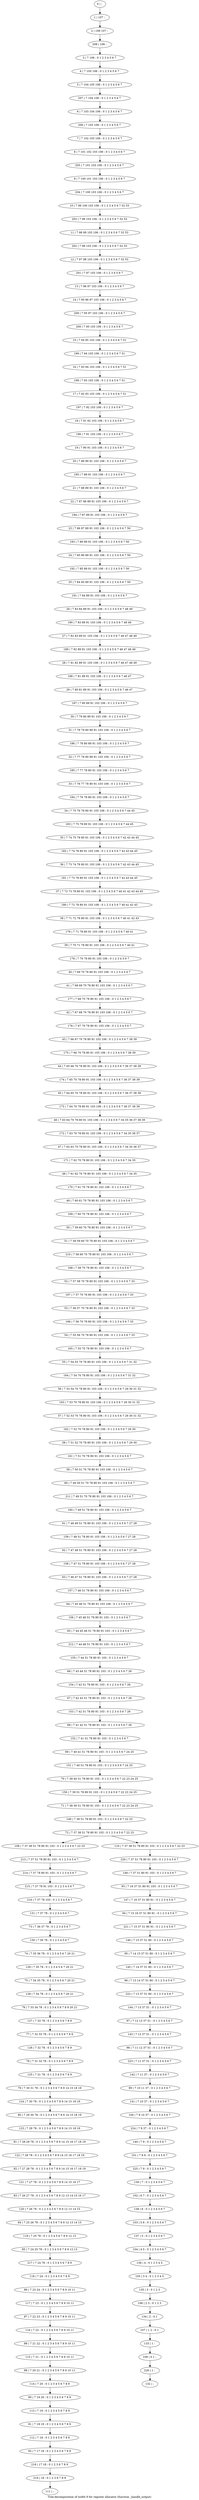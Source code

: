 digraph G {
graph [label="Tree-decomposition of width 9 for register allocator (function _handle_output)"]
0[label="0 | : "];
1[label="1 | 107 : "];
2[label="2 | 106 107 : "];
3[label="3 | 7 106 : 0 1 2 3 4 5 6 7 "];
4[label="4 | 7 105 106 : 0 1 2 3 4 5 6 7 "];
5[label="5 | 7 104 105 106 : 0 1 2 3 4 5 6 7 "];
6[label="6 | 7 103 104 106 : 0 1 2 3 4 5 6 7 "];
7[label="7 | 7 102 103 106 : 0 1 2 3 4 5 6 7 "];
8[label="8 | 7 101 102 103 106 : 0 1 2 3 4 5 6 7 "];
9[label="9 | 7 100 101 103 106 : 0 1 2 3 4 5 6 7 "];
10[label="10 | 7 99 100 103 106 : 0 1 2 3 4 5 6 7 52 53 "];
11[label="11 | 7 98 99 103 106 : 0 1 2 3 4 5 6 7 52 53 "];
12[label="12 | 7 97 98 103 106 : 0 1 2 3 4 5 6 7 52 53 "];
13[label="13 | 7 96 97 103 106 : 0 1 2 3 4 5 6 7 "];
14[label="14 | 7 95 96 97 103 106 : 0 1 2 3 4 5 6 7 "];
15[label="15 | 7 94 95 103 106 : 0 1 2 3 4 5 6 7 51 "];
16[label="16 | 7 93 94 103 106 : 0 1 2 3 4 5 6 7 51 "];
17[label="17 | 7 92 93 103 106 : 0 1 2 3 4 5 6 7 51 "];
18[label="18 | 7 91 92 103 106 : 0 1 2 3 4 5 6 7 "];
19[label="19 | 7 90 91 103 106 : 0 1 2 3 4 5 6 7 "];
20[label="20 | 7 89 90 91 103 106 : 0 1 2 3 4 5 6 7 "];
21[label="21 | 7 88 89 91 103 106 : 0 1 2 3 4 5 6 7 "];
22[label="22 | 7 87 88 89 91 103 106 : 0 1 2 3 4 5 6 7 "];
23[label="23 | 7 86 87 89 91 103 106 : 0 1 2 3 4 5 6 7 50 "];
24[label="24 | 7 85 86 89 91 103 106 : 0 1 2 3 4 5 6 7 50 "];
25[label="25 | 7 84 85 89 91 103 106 : 0 1 2 3 4 5 6 7 50 "];
26[label="26 | 7 83 84 89 91 103 106 : 0 1 2 3 4 5 6 7 48 49 "];
27[label="27 | 7 82 83 89 91 103 106 : 0 1 2 3 4 5 6 7 46 47 48 49 "];
28[label="28 | 7 81 82 89 91 103 106 : 0 1 2 3 4 5 6 7 46 47 48 49 "];
29[label="29 | 7 80 81 89 91 103 106 : 0 1 2 3 4 5 6 7 46 47 "];
30[label="30 | 7 79 80 89 91 103 106 : 0 1 2 3 4 5 6 7 "];
31[label="31 | 7 78 79 80 89 91 103 106 : 0 1 2 3 4 5 6 7 "];
32[label="32 | 7 77 78 80 89 91 103 106 : 0 1 2 3 4 5 6 7 "];
33[label="33 | 7 76 77 78 80 91 103 106 : 0 1 2 3 4 5 6 7 "];
34[label="34 | 7 75 76 78 80 91 103 106 : 0 1 2 3 4 5 6 7 44 45 "];
35[label="35 | 7 74 75 78 80 91 103 106 : 0 1 2 3 4 5 6 7 42 43 44 45 "];
36[label="36 | 7 73 74 78 80 91 103 106 : 0 1 2 3 4 5 6 7 42 43 44 45 "];
37[label="37 | 7 72 73 78 80 91 103 106 : 0 1 2 3 4 5 6 7 40 41 42 43 44 45 "];
38[label="38 | 7 71 72 78 80 91 103 106 : 0 1 2 3 4 5 6 7 40 41 42 43 "];
39[label="39 | 7 70 71 78 80 91 103 106 : 0 1 2 3 4 5 6 7 40 41 "];
40[label="40 | 7 69 70 78 80 91 103 106 : 0 1 2 3 4 5 6 7 "];
41[label="41 | 7 68 69 70 78 80 91 103 106 : 0 1 2 3 4 5 6 7 "];
42[label="42 | 7 67 68 70 78 80 91 103 106 : 0 1 2 3 4 5 6 7 "];
43[label="43 | 7 66 67 70 78 80 91 103 106 : 0 1 2 3 4 5 6 7 38 39 "];
44[label="44 | 7 65 66 70 78 80 91 103 106 : 0 1 2 3 4 5 6 7 36 37 38 39 "];
45[label="45 | 7 64 65 70 78 80 91 103 106 : 0 1 2 3 4 5 6 7 36 37 38 39 "];
46[label="46 | 7 63 64 70 78 80 91 103 106 : 0 1 2 3 4 5 6 7 34 35 36 37 38 39 "];
47[label="47 | 7 62 63 70 78 80 91 103 106 : 0 1 2 3 4 5 6 7 34 35 36 37 "];
48[label="48 | 7 61 62 70 78 80 91 103 106 : 0 1 2 3 4 5 6 7 34 35 "];
49[label="49 | 7 60 61 70 78 80 91 103 106 : 0 1 2 3 4 5 6 7 "];
50[label="50 | 7 59 60 70 78 80 91 103 106 : 0 1 2 3 4 5 6 7 "];
51[label="51 | 7 58 59 60 70 78 80 91 103 106 : 0 1 2 3 4 5 6 7 "];
52[label="52 | 7 57 58 70 78 80 91 103 106 : 0 1 2 3 4 5 6 7 33 "];
53[label="53 | 7 56 57 70 78 80 91 103 106 : 0 1 2 3 4 5 6 7 33 "];
54[label="54 | 7 55 56 70 78 80 91 103 106 : 0 1 2 3 4 5 6 7 33 "];
55[label="55 | 7 54 55 70 78 80 91 103 106 : 0 1 2 3 4 5 6 7 31 32 "];
56[label="56 | 7 53 54 70 78 80 91 103 106 : 0 1 2 3 4 5 6 7 29 30 31 32 "];
57[label="57 | 7 52 53 70 78 80 91 103 106 : 0 1 2 3 4 5 6 7 29 30 31 32 "];
58[label="58 | 7 51 52 70 78 80 91 103 106 : 0 1 2 3 4 5 6 7 29 30 "];
59[label="59 | 7 50 51 70 78 80 91 103 106 : 0 1 2 3 4 5 6 7 "];
60[label="60 | 7 49 50 51 70 78 80 91 103 106 : 0 1 2 3 4 5 6 7 "];
61[label="61 | 7 48 49 51 78 80 91 103 106 : 0 1 2 3 4 5 6 7 27 28 "];
62[label="62 | 7 47 48 51 78 80 91 103 106 : 0 1 2 3 4 5 6 7 27 28 "];
63[label="63 | 7 46 47 51 78 80 91 103 106 : 0 1 2 3 4 5 6 7 27 28 "];
64[label="64 | 7 45 46 51 78 80 91 103 106 : 0 1 2 3 4 5 6 7 "];
65[label="65 | 7 44 45 46 51 78 80 91 103 : 0 1 2 3 4 5 6 7 "];
66[label="66 | 7 43 44 51 78 80 91 103 : 0 1 2 3 4 5 6 7 26 "];
67[label="67 | 7 42 43 51 78 80 91 103 : 0 1 2 3 4 5 6 7 26 "];
68[label="68 | 7 41 42 51 78 80 91 103 : 0 1 2 3 4 5 6 7 26 "];
69[label="69 | 7 40 41 51 78 80 91 103 : 0 1 2 3 4 5 6 7 24 25 "];
70[label="70 | 7 39 40 51 78 80 91 103 : 0 1 2 3 4 5 6 7 22 23 24 25 "];
71[label="71 | 7 38 39 51 78 80 91 103 : 0 1 2 3 4 5 6 7 22 23 24 25 "];
72[label="72 | 7 37 38 51 78 80 91 103 : 0 1 2 3 4 5 6 7 22 23 "];
73[label="73 | 7 36 37 78 : 0 1 2 3 4 5 6 7 "];
74[label="74 | 7 35 36 78 : 0 1 2 3 4 5 6 7 20 21 "];
75[label="75 | 7 34 35 78 : 0 1 2 3 4 5 6 7 20 21 "];
76[label="76 | 7 33 34 78 : 0 1 2 3 4 5 6 7 8 9 20 21 "];
77[label="77 | 7 32 33 78 : 0 1 2 3 4 5 6 7 8 9 "];
78[label="78 | 7 31 32 78 : 0 1 2 3 4 5 6 7 8 9 "];
79[label="79 | 7 30 31 78 : 0 1 2 3 4 5 6 7 8 9 14 15 18 19 "];
80[label="80 | 7 29 30 78 : 0 1 2 3 4 5 6 7 8 9 14 15 18 19 "];
81[label="81 | 7 28 29 78 : 0 1 2 3 4 5 6 7 8 9 14 15 16 17 18 19 "];
82[label="82 | 7 27 28 78 : 0 1 2 3 4 5 6 7 8 9 14 15 16 17 18 19 "];
83[label="83 | 7 26 27 78 : 0 1 2 3 4 5 6 7 8 9 12 13 14 15 16 17 "];
84[label="84 | 7 25 26 78 : 0 1 2 3 4 5 6 7 8 9 12 13 14 15 "];
85[label="85 | 7 24 25 78 : 0 1 2 3 4 5 6 7 8 9 12 13 "];
86[label="86 | 7 23 24 : 0 1 2 3 4 5 6 7 8 9 10 11 "];
87[label="87 | 7 22 23 : 0 1 2 3 4 5 6 7 8 9 10 11 "];
88[label="88 | 7 21 22 : 0 1 2 3 4 5 6 7 8 9 10 11 "];
89[label="89 | 7 20 21 : 0 1 2 3 4 5 6 7 8 9 10 11 "];
90[label="90 | 7 19 20 : 0 1 2 3 4 5 6 7 8 9 "];
91[label="91 | 7 18 19 : 0 1 2 3 4 5 6 7 8 9 "];
92[label="92 | 7 17 18 : 0 1 2 3 4 5 6 7 8 9 "];
93[label="93 | 7 16 37 51 80 91 103 : 0 1 2 3 4 5 6 7 "];
94[label="94 | 7 15 16 37 51 80 91 : 0 1 2 3 4 5 6 7 "];
95[label="95 | 7 14 15 37 51 80 : 0 1 2 3 4 5 6 7 "];
96[label="96 | 7 13 14 37 51 80 : 0 1 2 3 4 5 6 7 "];
97[label="97 | 7 12 13 37 51 : 0 1 2 3 4 5 6 7 "];
98[label="98 | 7 11 12 37 51 : 0 1 2 3 4 5 6 7 "];
99[label="99 | 7 10 11 37 : 0 1 2 3 4 5 6 7 "];
100[label="100 | 7 9 10 37 : 0 1 2 3 4 5 6 7 "];
101[label="101 | 7 8 9 : 0 1 2 3 4 5 6 7 "];
102[label="102 | 6 7 : 0 1 2 3 4 5 6 7 "];
103[label="103 | 5 6 : 0 1 2 3 4 5 6 7 "];
104[label="104 | 4 5 : 0 1 2 3 4 5 6 7 "];
105[label="105 | 3 4 : 0 1 2 3 4 5 "];
106[label="106 | 2 3 : 0 1 2 3 "];
107[label="107 | 1 2 : 0 1 "];
108[label="108 | 0 1 : "];
109[label="109 | 7 37 38 51 78 80 91 103 : 0 1 2 3 4 5 6 7 22 23 "];
110[label="110 | 7 37 38 51 78 80 91 103 : 0 1 2 3 4 5 6 7 22 23 "];
111[label="111 | : "];
112[label="112 | 7 18 : 0 1 2 3 4 5 6 7 8 9 "];
113[label="113 | 7 19 : 0 1 2 3 4 5 6 7 8 9 "];
114[label="114 | 7 20 : 0 1 2 3 4 5 6 7 8 9 "];
115[label="115 | 7 21 : 0 1 2 3 4 5 6 7 8 9 10 11 "];
116[label="116 | 7 22 : 0 1 2 3 4 5 6 7 8 9 10 11 "];
117[label="117 | 7 23 : 0 1 2 3 4 5 6 7 8 9 10 11 "];
118[label="118 | 7 24 : 0 1 2 3 4 5 6 7 8 9 "];
119[label="119 | 7 25 78 : 0 1 2 3 4 5 6 7 8 9 12 13 "];
120[label="120 | 7 26 78 : 0 1 2 3 4 5 6 7 8 9 12 13 14 15 "];
121[label="121 | 7 27 78 : 0 1 2 3 4 5 6 7 8 9 14 15 16 17 "];
122[label="122 | 7 28 78 : 0 1 2 3 4 5 6 7 8 9 14 15 16 17 18 19 "];
123[label="123 | 7 29 78 : 0 1 2 3 4 5 6 7 8 9 14 15 18 19 "];
124[label="124 | 7 30 78 : 0 1 2 3 4 5 6 7 8 9 14 15 18 19 "];
125[label="125 | 7 31 78 : 0 1 2 3 4 5 6 7 8 9 "];
126[label="126 | 7 32 78 : 0 1 2 3 4 5 6 7 8 9 "];
127[label="127 | 7 33 78 : 0 1 2 3 4 5 6 7 8 9 "];
128[label="128 | 7 34 78 : 0 1 2 3 4 5 6 7 20 21 "];
129[label="129 | 7 35 78 : 0 1 2 3 4 5 6 7 20 21 "];
130[label="130 | 7 36 78 : 0 1 2 3 4 5 6 7 "];
131[label="131 | 7 37 78 : 0 1 2 3 4 5 6 7 "];
132[label="132 | : "];
133[label="133 | 1 : "];
134[label="134 | 2 : 0 1 "];
135[label="135 | 3 : 0 1 2 3 "];
136[label="136 | 4 : 0 1 2 3 4 5 "];
137[label="137 | 5 : 0 1 2 3 4 5 6 7 "];
138[label="138 | 6 : 0 1 2 3 4 5 6 7 "];
139[label="139 | 7 : 0 1 2 3 4 5 6 7 "];
140[label="140 | 7 9 : 0 1 2 3 4 5 6 7 "];
141[label="141 | 7 10 37 : 0 1 2 3 4 5 6 7 "];
142[label="142 | 7 11 37 : 0 1 2 3 4 5 6 7 "];
143[label="143 | 7 12 37 51 : 0 1 2 3 4 5 6 7 "];
144[label="144 | 7 13 37 51 : 0 1 2 3 4 5 6 7 "];
145[label="145 | 7 14 37 51 80 : 0 1 2 3 4 5 6 7 "];
146[label="146 | 7 15 37 51 80 : 0 1 2 3 4 5 6 7 "];
147[label="147 | 7 16 37 51 80 91 : 0 1 2 3 4 5 6 7 "];
148[label="148 | 7 37 51 80 91 103 : 0 1 2 3 4 5 6 7 "];
149[label="149 | 7 38 51 78 80 91 103 : 0 1 2 3 4 5 6 7 22 23 "];
150[label="150 | 7 39 51 78 80 91 103 : 0 1 2 3 4 5 6 7 22 23 24 25 "];
151[label="151 | 7 40 51 78 80 91 103 : 0 1 2 3 4 5 6 7 24 25 "];
152[label="152 | 7 41 51 78 80 91 103 : 0 1 2 3 4 5 6 7 "];
153[label="153 | 7 42 51 78 80 91 103 : 0 1 2 3 4 5 6 7 26 "];
154[label="154 | 7 43 51 78 80 91 103 : 0 1 2 3 4 5 6 7 26 "];
155[label="155 | 7 44 51 78 80 91 103 : 0 1 2 3 4 5 6 7 "];
156[label="156 | 7 45 46 51 78 80 91 103 : 0 1 2 3 4 5 6 7 "];
157[label="157 | 7 46 51 78 80 91 103 106 : 0 1 2 3 4 5 6 7 "];
158[label="158 | 7 47 51 78 80 91 103 106 : 0 1 2 3 4 5 6 7 27 28 "];
159[label="159 | 7 48 51 78 80 91 103 106 : 0 1 2 3 4 5 6 7 27 28 "];
160[label="160 | 7 49 51 78 80 91 103 106 : 0 1 2 3 4 5 6 7 "];
161[label="161 | 7 51 70 78 80 91 103 106 : 0 1 2 3 4 5 6 7 "];
162[label="162 | 7 52 70 78 80 91 103 106 : 0 1 2 3 4 5 6 7 29 30 "];
163[label="163 | 7 53 70 78 80 91 103 106 : 0 1 2 3 4 5 6 7 29 30 31 32 "];
164[label="164 | 7 54 70 78 80 91 103 106 : 0 1 2 3 4 5 6 7 31 32 "];
165[label="165 | 7 55 70 78 80 91 103 106 : 0 1 2 3 4 5 6 7 "];
166[label="166 | 7 56 70 78 80 91 103 106 : 0 1 2 3 4 5 6 7 33 "];
167[label="167 | 7 57 70 78 80 91 103 106 : 0 1 2 3 4 5 6 7 33 "];
168[label="168 | 7 58 70 78 80 91 103 106 : 0 1 2 3 4 5 6 7 "];
169[label="169 | 7 60 70 78 80 91 103 106 : 0 1 2 3 4 5 6 7 "];
170[label="170 | 7 61 70 78 80 91 103 106 : 0 1 2 3 4 5 6 7 "];
171[label="171 | 7 62 70 78 80 91 103 106 : 0 1 2 3 4 5 6 7 34 35 "];
172[label="172 | 7 63 70 78 80 91 103 106 : 0 1 2 3 4 5 6 7 34 35 36 37 "];
173[label="173 | 7 64 70 78 80 91 103 106 : 0 1 2 3 4 5 6 7 36 37 38 39 "];
174[label="174 | 7 65 70 78 80 91 103 106 : 0 1 2 3 4 5 6 7 36 37 38 39 "];
175[label="175 | 7 66 70 78 80 91 103 106 : 0 1 2 3 4 5 6 7 38 39 "];
176[label="176 | 7 67 70 78 80 91 103 106 : 0 1 2 3 4 5 6 7 "];
177[label="177 | 7 68 70 78 80 91 103 106 : 0 1 2 3 4 5 6 7 "];
178[label="178 | 7 70 78 80 91 103 106 : 0 1 2 3 4 5 6 7 "];
179[label="179 | 7 71 78 80 91 103 106 : 0 1 2 3 4 5 6 7 40 41 "];
180[label="180 | 7 72 78 80 91 103 106 : 0 1 2 3 4 5 6 7 40 41 42 43 "];
181[label="181 | 7 73 78 80 91 103 106 : 0 1 2 3 4 5 6 7 42 43 44 45 "];
182[label="182 | 7 74 78 80 91 103 106 : 0 1 2 3 4 5 6 7 42 43 44 45 "];
183[label="183 | 7 75 78 80 91 103 106 : 0 1 2 3 4 5 6 7 44 45 "];
184[label="184 | 7 76 78 80 91 103 106 : 0 1 2 3 4 5 6 7 "];
185[label="185 | 7 77 78 80 91 103 106 : 0 1 2 3 4 5 6 7 "];
186[label="186 | 7 78 80 89 91 103 106 : 0 1 2 3 4 5 6 7 "];
187[label="187 | 7 80 89 91 103 106 : 0 1 2 3 4 5 6 7 "];
188[label="188 | 7 81 89 91 103 106 : 0 1 2 3 4 5 6 7 46 47 "];
189[label="189 | 7 82 89 91 103 106 : 0 1 2 3 4 5 6 7 46 47 48 49 "];
190[label="190 | 7 83 89 91 103 106 : 0 1 2 3 4 5 6 7 48 49 "];
191[label="191 | 7 84 89 91 103 106 : 0 1 2 3 4 5 6 7 "];
192[label="192 | 7 85 89 91 103 106 : 0 1 2 3 4 5 6 7 50 "];
193[label="193 | 7 86 89 91 103 106 : 0 1 2 3 4 5 6 7 50 "];
194[label="194 | 7 87 89 91 103 106 : 0 1 2 3 4 5 6 7 "];
195[label="195 | 7 89 91 103 106 : 0 1 2 3 4 5 6 7 "];
196[label="196 | 7 91 103 106 : 0 1 2 3 4 5 6 7 "];
197[label="197 | 7 92 103 106 : 0 1 2 3 4 5 6 7 "];
198[label="198 | 7 93 103 106 : 0 1 2 3 4 5 6 7 51 "];
199[label="199 | 7 94 103 106 : 0 1 2 3 4 5 6 7 51 "];
200[label="200 | 7 95 103 106 : 0 1 2 3 4 5 6 7 "];
201[label="201 | 7 97 103 106 : 0 1 2 3 4 5 6 7 "];
202[label="202 | 7 98 103 106 : 0 1 2 3 4 5 6 7 52 53 "];
203[label="203 | 7 99 103 106 : 0 1 2 3 4 5 6 7 52 53 "];
204[label="204 | 7 100 103 106 : 0 1 2 3 4 5 6 7 "];
205[label="205 | 7 101 103 106 : 0 1 2 3 4 5 6 7 "];
206[label="206 | 7 103 106 : 0 1 2 3 4 5 6 7 "];
207[label="207 | 7 104 106 : 0 1 2 3 4 5 6 7 "];
208[label="208 | 106 : "];
209[label="209 | 7 95 97 103 106 : 0 1 2 3 4 5 6 7 "];
210[label="210 | 7 58 60 70 78 80 91 103 106 : 0 1 2 3 4 5 6 7 "];
211[label="211 | 7 49 51 70 78 80 91 103 106 : 0 1 2 3 4 5 6 7 "];
212[label="212 | 7 44 46 51 78 80 91 103 : 0 1 2 3 4 5 6 7 "];
213[label="213 | 7 37 51 78 80 91 103 : 0 1 2 3 4 5 6 7 "];
214[label="214 | 7 37 78 80 91 103 : 0 1 2 3 4 5 6 7 "];
215[label="215 | 7 37 78 91 103 : 0 1 2 3 4 5 6 7 "];
216[label="216 | 7 37 78 103 : 0 1 2 3 4 5 6 7 "];
217[label="217 | 7 24 78 : 0 1 2 3 4 5 6 7 8 9 "];
218[label="218 | 17 18 : 0 1 2 3 6 7 8 9 "];
219[label="219 | 18 : 0 1 2 3 6 7 8 9 "];
220[label="220 | 7 37 51 78 80 91 103 : 0 1 2 3 4 5 6 7 "];
221[label="221 | 7 15 37 51 80 91 : 0 1 2 3 4 5 6 7 "];
222[label="222 | 7 13 37 51 80 : 0 1 2 3 4 5 6 7 "];
223[label="223 | 7 11 37 51 : 0 1 2 3 4 5 6 7 "];
224[label="224 | 7 9 37 : 0 1 2 3 4 5 6 7 "];
225[label="225 | 7 9 : 0 1 2 3 4 5 6 7 "];
226[label="226 | 1 : "];
0->1 ;
1->2 ;
3->4 ;
4->5 ;
7->8 ;
13->14 ;
19->20 ;
21->22 ;
30->31 ;
40->41 ;
50->51 ;
59->60 ;
72->109 ;
72->110 ;
112->92 ;
91->112 ;
113->91 ;
90->113 ;
114->90 ;
89->114 ;
115->89 ;
88->115 ;
116->88 ;
87->116 ;
117->87 ;
86->117 ;
118->86 ;
119->85 ;
84->119 ;
120->84 ;
83->120 ;
121->83 ;
82->121 ;
122->82 ;
81->122 ;
123->81 ;
80->123 ;
124->80 ;
79->124 ;
125->79 ;
78->125 ;
126->78 ;
77->126 ;
127->77 ;
76->127 ;
128->76 ;
75->128 ;
129->75 ;
74->129 ;
130->74 ;
73->130 ;
131->73 ;
133->108 ;
107->133 ;
134->107 ;
106->134 ;
135->106 ;
105->135 ;
136->105 ;
104->136 ;
137->104 ;
103->137 ;
138->103 ;
102->138 ;
139->102 ;
140->101 ;
141->100 ;
99->141 ;
142->99 ;
143->98 ;
97->143 ;
144->97 ;
145->96 ;
95->145 ;
146->95 ;
147->94 ;
93->147 ;
148->93 ;
149->72 ;
71->149 ;
150->71 ;
70->150 ;
151->70 ;
69->151 ;
152->69 ;
68->152 ;
153->68 ;
67->153 ;
154->67 ;
66->154 ;
155->66 ;
156->65 ;
64->156 ;
157->64 ;
63->157 ;
158->63 ;
62->158 ;
159->62 ;
61->159 ;
160->61 ;
161->59 ;
58->161 ;
162->58 ;
57->162 ;
163->57 ;
56->163 ;
164->56 ;
55->164 ;
165->55 ;
54->165 ;
166->54 ;
53->166 ;
167->53 ;
52->167 ;
168->52 ;
169->50 ;
49->169 ;
170->49 ;
48->170 ;
171->48 ;
47->171 ;
172->47 ;
46->172 ;
173->46 ;
45->173 ;
174->45 ;
44->174 ;
175->44 ;
43->175 ;
176->43 ;
42->176 ;
177->42 ;
41->177 ;
178->40 ;
39->178 ;
179->39 ;
38->179 ;
180->38 ;
37->180 ;
181->37 ;
36->181 ;
182->36 ;
35->182 ;
183->35 ;
34->183 ;
184->34 ;
33->184 ;
185->33 ;
32->185 ;
186->32 ;
31->186 ;
187->30 ;
29->187 ;
188->29 ;
28->188 ;
189->28 ;
27->189 ;
190->27 ;
26->190 ;
191->26 ;
25->191 ;
192->25 ;
24->192 ;
193->24 ;
23->193 ;
194->23 ;
22->194 ;
195->21 ;
20->195 ;
196->19 ;
18->196 ;
197->18 ;
17->197 ;
198->17 ;
16->198 ;
199->16 ;
15->199 ;
200->15 ;
201->13 ;
12->201 ;
202->12 ;
11->202 ;
203->11 ;
10->203 ;
204->10 ;
9->204 ;
205->9 ;
8->205 ;
206->7 ;
6->206 ;
207->6 ;
5->207 ;
208->3 ;
2->208 ;
209->200 ;
14->209 ;
210->168 ;
51->210 ;
211->160 ;
60->211 ;
212->155 ;
65->212 ;
109->213 ;
213->214 ;
214->215 ;
216->131 ;
215->216 ;
217->118 ;
85->217 ;
92->218 ;
219->111 ;
218->219 ;
220->148 ;
110->220 ;
221->146 ;
94->221 ;
222->144 ;
96->222 ;
223->142 ;
98->223 ;
224->140 ;
100->224 ;
225->139 ;
101->225 ;
226->132 ;
108->226 ;
}
